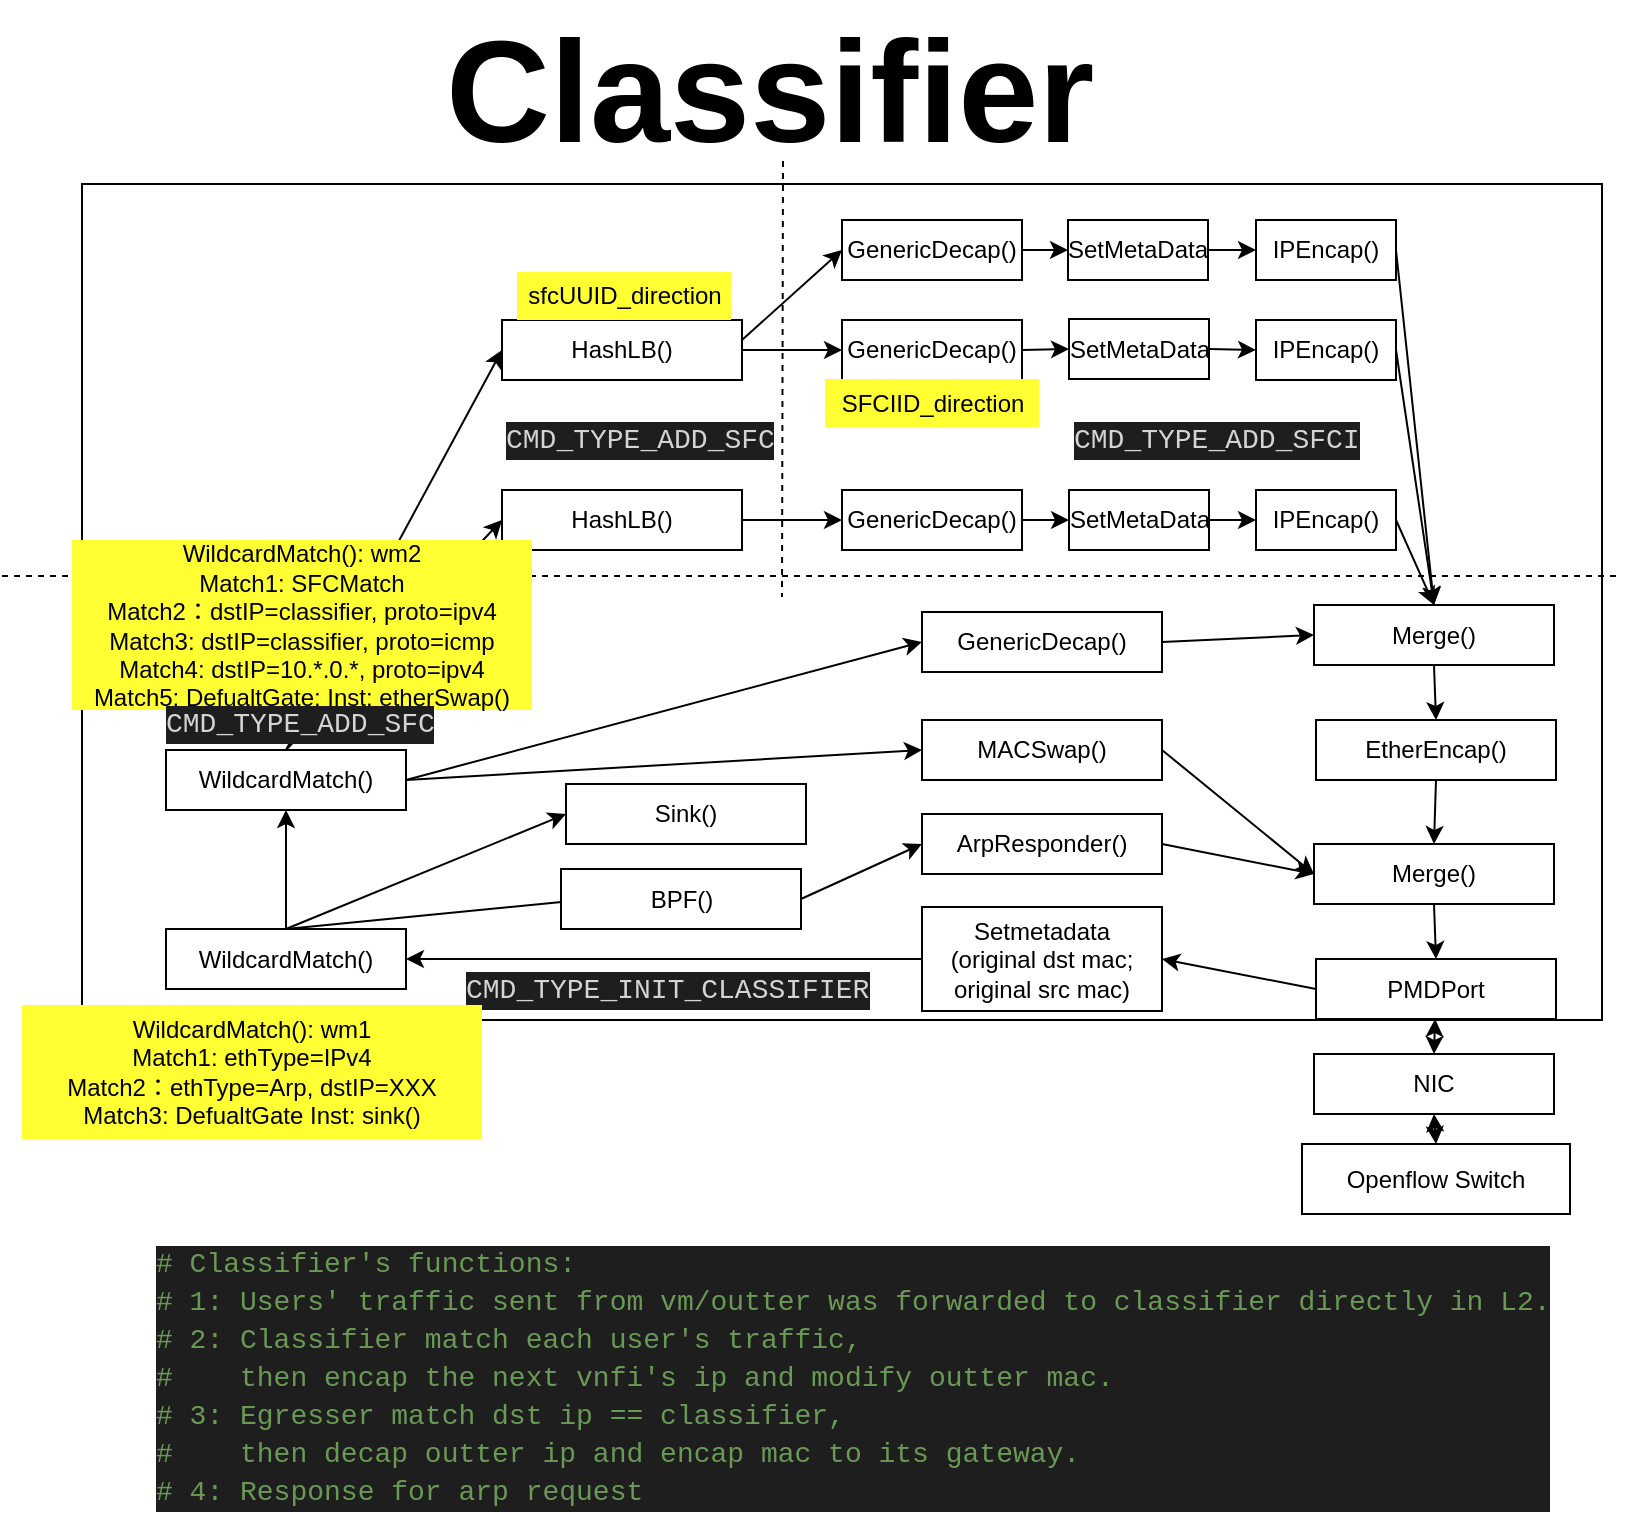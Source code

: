 <mxfile version="10.9.5" type="device"><diagram name="页-1" id="页-1"><mxGraphModel dx="259" dy="848" grid="1" gridSize="10" guides="1" tooltips="1" connect="1" arrows="1" fold="1" page="1" pageScale="1" pageWidth="827" pageHeight="1169" math="0" shadow="0"><root><mxCell id="0"/><mxCell id="1" parent="0"/><mxCell id="xbQShqGJ_ae4azPiM4kQ-2" value="" style="rounded=0;whiteSpace=wrap;html=1;" parent="1" vertex="1"><mxGeometry x="880" y="172" width="760" height="418" as="geometry"/></mxCell><mxCell id="xbQShqGJ_ae4azPiM4kQ-3" value="PMDPort" style="rounded=0;whiteSpace=wrap;html=1;" parent="1" vertex="1"><mxGeometry x="1497" y="559.5" width="120" height="30" as="geometry"/></mxCell><mxCell id="xbQShqGJ_ae4azPiM4kQ-8" value="Merge()" style="rounded=0;whiteSpace=wrap;html=1;" parent="1" vertex="1"><mxGeometry x="1496" y="502" width="120" height="30" as="geometry"/></mxCell><mxCell id="xbQShqGJ_ae4azPiM4kQ-9" value="" style="endArrow=classic;html=1;exitX=0.5;exitY=1;exitDx=0;exitDy=0;entryX=0.5;entryY=0;entryDx=0;entryDy=0;" parent="1" source="xbQShqGJ_ae4azPiM4kQ-8" target="xbQShqGJ_ae4azPiM4kQ-3" edge="1"><mxGeometry width="50" height="50" relative="1" as="geometry"><mxPoint x="1070.5" y="487.5" as="sourcePoint"/><mxPoint x="1290.5" y="367.5" as="targetPoint"/></mxGeometry></mxCell><mxCell id="MqPErqQaMQPb4wIADp1m-12" value="" style="rounded=1;orthogonalLoop=1;jettySize=auto;html=1;entryX=0;entryY=0.5;entryDx=0;entryDy=0;exitX=0.5;exitY=0;exitDx=0;exitDy=0;" parent="1" source="WzTzoTcnBK1GvFxiumAp-3" target="MqPErqQaMQPb4wIADp1m-25" edge="1"><mxGeometry relative="1" as="geometry"><mxPoint x="1053" y="381" as="sourcePoint"/></mxGeometry></mxCell><mxCell id="MqPErqQaMQPb4wIADp1m-11" value="&lt;div style=&quot;text-align: left&quot;&gt;IPEncap()&lt;br&gt;&lt;/div&gt;" style="rounded=0;whiteSpace=wrap;html=1;" parent="1" vertex="1"><mxGeometry x="1467" y="325" width="70" height="30" as="geometry"/></mxCell><mxCell id="xbQShqGJ_ae4azPiM4kQ-19" value="" style="endArrow=classic;startArrow=classic;html=1;exitX=0.5;exitY=0;exitDx=0;exitDy=0;" parent="1" source="xbQShqGJ_ae4azPiM4kQ-24" target="xbQShqGJ_ae4azPiM4kQ-3" edge="1"><mxGeometry width="50" height="50" relative="1" as="geometry"><mxPoint x="1288" y="672" as="sourcePoint"/><mxPoint x="1328" y="712" as="targetPoint"/></mxGeometry></mxCell><mxCell id="xbQShqGJ_ae4azPiM4kQ-24" value="NIC" style="rounded=0;whiteSpace=wrap;html=1;" parent="1" vertex="1"><mxGeometry x="1496" y="607" width="120" height="30" as="geometry"/></mxCell><mxCell id="xbQShqGJ_ae4azPiM4kQ-46" value="Openflow Switch" style="rounded=0;whiteSpace=wrap;html=1;" parent="1" vertex="1"><mxGeometry x="1490" y="652" width="134" height="35" as="geometry"/></mxCell><mxCell id="xbQShqGJ_ae4azPiM4kQ-47" value="" style="endArrow=classic;startArrow=classic;html=1;entryX=0.5;entryY=0;entryDx=0;entryDy=0;exitX=0.5;exitY=1;exitDx=0;exitDy=0;" parent="1" source="xbQShqGJ_ae4azPiM4kQ-24" target="xbQShqGJ_ae4azPiM4kQ-46" edge="1"><mxGeometry width="50" height="50" relative="1" as="geometry"><mxPoint x="1357.5" y="633.5" as="sourcePoint"/><mxPoint x="1292.185" y="580" as="targetPoint"/></mxGeometry></mxCell><mxCell id="WzTzoTcnBK1GvFxiumAp-9" value="" style="endArrow=classic;html=1;entryX=1;entryY=0.5;entryDx=0;entryDy=0;exitX=0;exitY=0.5;exitDx=0;exitDy=0;" parent="1" source="xbQShqGJ_ae4azPiM4kQ-3" target="eaVA7gbAcbVPM9aS8gXA-2" edge="1"><mxGeometry width="50" height="50" relative="1" as="geometry"><mxPoint x="1039" y="425.5" as="sourcePoint"/><mxPoint x="1420" y="545" as="targetPoint"/></mxGeometry></mxCell><mxCell id="WzTzoTcnBK1GvFxiumAp-11" value="ArpResponder()" style="rounded=0;whiteSpace=wrap;html=1;" parent="1" vertex="1"><mxGeometry x="1300" y="487" width="120" height="30" as="geometry"/></mxCell><mxCell id="WzTzoTcnBK1GvFxiumAp-12" value="" style="endArrow=classic;html=1;exitX=0.5;exitY=0;exitDx=0;exitDy=0;" parent="1" source="eaVA7gbAcbVPM9aS8gXA-4" edge="1"><mxGeometry width="50" height="50" relative="1" as="geometry"><mxPoint x="992" y="483.5" as="sourcePoint"/><mxPoint x="1130" y="530" as="targetPoint"/></mxGeometry></mxCell><mxCell id="WzTzoTcnBK1GvFxiumAp-25" value="" style="endArrow=classic;html=1;exitX=1;exitY=0.5;exitDx=0;exitDy=0;entryX=0;entryY=0.5;entryDx=0;entryDy=0;" parent="1" source="4ashn5n-ykzuis5EDAIw-9" target="xbQShqGJ_ae4azPiM4kQ-8" edge="1"><mxGeometry width="50" height="50" relative="1" as="geometry"><mxPoint x="982" y="354" as="sourcePoint"/><mxPoint x="961" y="127.5" as="targetPoint"/></mxGeometry></mxCell><mxCell id="7NcUU4QF5oZ-_NwRikhZ-2" value="" style="endArrow=classic;html=1;entryX=0;entryY=0.5;entryDx=0;entryDy=0;exitX=1;exitY=0.5;exitDx=0;exitDy=0;" parent="1" source="WzTzoTcnBK1GvFxiumAp-11" target="xbQShqGJ_ae4azPiM4kQ-8" edge="1"><mxGeometry width="50" height="50" relative="1" as="geometry"><mxPoint x="1052" y="499" as="sourcePoint"/><mxPoint x="1078" y="470" as="targetPoint"/></mxGeometry></mxCell><mxCell id="7NcUU4QF5oZ-_NwRikhZ-3" value="GenericDecap()" style="rounded=0;whiteSpace=wrap;html=1;" parent="1" vertex="1"><mxGeometry x="1300" y="386" width="120" height="30" as="geometry"/></mxCell><mxCell id="7NcUU4QF5oZ-_NwRikhZ-4" value="" style="endArrow=classic;html=1;entryX=0;entryY=0.5;entryDx=0;entryDy=0;exitX=1;exitY=0.5;exitDx=0;exitDy=0;" parent="1" source="WzTzoTcnBK1GvFxiumAp-3" target="7NcUU4QF5oZ-_NwRikhZ-3" edge="1"><mxGeometry width="50" height="50" relative="1" as="geometry"><mxPoint x="1050" y="483" as="sourcePoint"/><mxPoint x="1110" y="485" as="targetPoint"/></mxGeometry></mxCell><mxCell id="MqPErqQaMQPb4wIADp1m-5" value="EtherEncap()" style="rounded=0;whiteSpace=wrap;html=1;" parent="1" vertex="1"><mxGeometry x="1497" y="440" width="120" height="30" as="geometry"/></mxCell><mxCell id="MqPErqQaMQPb4wIADp1m-6" value="" style="endArrow=classic;html=1;entryX=0;entryY=0.5;entryDx=0;entryDy=0;exitX=1;exitY=0.5;exitDx=0;exitDy=0;" parent="1" source="7NcUU4QF5oZ-_NwRikhZ-3" target="1i6Za20tTQywzM3n3UY5-2" edge="1"><mxGeometry width="50" height="50" relative="1" as="geometry"><mxPoint x="1052" y="499" as="sourcePoint"/><mxPoint x="1190" y="391" as="targetPoint"/></mxGeometry></mxCell><mxCell id="MqPErqQaMQPb4wIADp1m-7" value="" style="endArrow=classic;html=1;entryX=0.5;entryY=0;entryDx=0;entryDy=0;exitX=0.5;exitY=1;exitDx=0;exitDy=0;" parent="1" source="MqPErqQaMQPb4wIADp1m-5" target="xbQShqGJ_ae4azPiM4kQ-8" edge="1"><mxGeometry width="50" height="50" relative="1" as="geometry"><mxPoint x="1310" y="391" as="sourcePoint"/><mxPoint x="1370" y="391" as="targetPoint"/></mxGeometry></mxCell><mxCell id="MqPErqQaMQPb4wIADp1m-8" value="Sink()" style="rounded=0;whiteSpace=wrap;html=1;" parent="1" vertex="1"><mxGeometry x="1122" y="472" width="120" height="30" as="geometry"/></mxCell><mxCell id="MqPErqQaMQPb4wIADp1m-19" value="HashLB()" style="rounded=0;whiteSpace=wrap;html=1;" parent="1" vertex="1"><mxGeometry x="1090" y="240" width="120" height="30" as="geometry"/></mxCell><mxCell id="MqPErqQaMQPb4wIADp1m-15" value="&lt;div style=&quot;text-align: left&quot;&gt;IPEncap()&lt;br&gt;&lt;/div&gt;" style="rounded=0;whiteSpace=wrap;html=1;" parent="1" vertex="1"><mxGeometry x="1467" y="240" width="70" height="30" as="geometry"/></mxCell><mxCell id="MqPErqQaMQPb4wIADp1m-16" value="" style="rounded=1;orthogonalLoop=1;jettySize=auto;html=1;entryX=0;entryY=0.5;entryDx=0;entryDy=0;exitX=0.5;exitY=0;exitDx=0;exitDy=0;" parent="1" source="WzTzoTcnBK1GvFxiumAp-3" target="MqPErqQaMQPb4wIADp1m-19" edge="1"><mxGeometry relative="1" as="geometry"><mxPoint x="1053" y="381" as="sourcePoint"/><mxPoint x="992" y="286.5" as="targetPoint"/></mxGeometry></mxCell><mxCell id="MqPErqQaMQPb4wIADp1m-17" value="" style="rounded=1;orthogonalLoop=1;jettySize=auto;html=1;entryX=0.5;entryY=0;entryDx=0;entryDy=0;exitX=1;exitY=0.5;exitDx=0;exitDy=0;" parent="1" source="MqPErqQaMQPb4wIADp1m-11" target="1i6Za20tTQywzM3n3UY5-2" edge="1"><mxGeometry relative="1" as="geometry"><mxPoint x="1052" y="367.976" as="sourcePoint"/><mxPoint x="1180" y="345.524" as="targetPoint"/></mxGeometry></mxCell><mxCell id="MqPErqQaMQPb4wIADp1m-18" value="" style="rounded=1;orthogonalLoop=1;jettySize=auto;html=1;entryX=0.5;entryY=0;entryDx=0;entryDy=0;exitX=1;exitY=0.5;exitDx=0;exitDy=0;" parent="1" source="MqPErqQaMQPb4wIADp1m-15" target="1i6Za20tTQywzM3n3UY5-2" edge="1"><mxGeometry relative="1" as="geometry"><mxPoint x="1300" y="335" as="sourcePoint"/><mxPoint x="1567" y="440" as="targetPoint"/></mxGeometry></mxCell><mxCell id="MqPErqQaMQPb4wIADp1m-22" value="&lt;div style=&quot;text-align: left&quot;&gt;IPEncap()&lt;br&gt;&lt;/div&gt;" style="rounded=0;whiteSpace=wrap;html=1;" parent="1" vertex="1"><mxGeometry x="1467" y="190" width="70" height="30" as="geometry"/></mxCell><mxCell id="MqPErqQaMQPb4wIADp1m-23" value="" style="rounded=1;orthogonalLoop=1;jettySize=auto;html=1;entryX=0;entryY=0.5;entryDx=0;entryDy=0;" parent="1" source="4ashn5n-ykzuis5EDAIw-6" target="MqPErqQaMQPb4wIADp1m-22" edge="1"><mxGeometry relative="1" as="geometry"><mxPoint x="1210" y="250" as="sourcePoint"/><mxPoint x="1100" y="265" as="targetPoint"/></mxGeometry></mxCell><mxCell id="MqPErqQaMQPb4wIADp1m-24" value="" style="rounded=1;orthogonalLoop=1;jettySize=auto;html=1;exitX=1;exitY=0.5;exitDx=0;exitDy=0;entryX=0;entryY=0.5;entryDx=0;entryDy=0;" parent="1" source="_9mAQBurSplOw-iscjlF-9" target="4ashn5n-ykzuis5EDAIw-4" edge="1"><mxGeometry relative="1" as="geometry"><mxPoint x="1220" y="260" as="sourcePoint"/><mxPoint x="1300" y="215" as="targetPoint"/></mxGeometry></mxCell><mxCell id="MqPErqQaMQPb4wIADp1m-25" value="HashLB()" style="rounded=0;whiteSpace=wrap;html=1;" parent="1" vertex="1"><mxGeometry x="1090" y="325" width="120" height="30" as="geometry"/></mxCell><mxCell id="MqPErqQaMQPb4wIADp1m-26" value="" style="rounded=1;orthogonalLoop=1;jettySize=auto;html=1;exitX=1;exitY=0.5;exitDx=0;exitDy=0;" parent="1" source="4ashn5n-ykzuis5EDAIw-2" target="MqPErqQaMQPb4wIADp1m-11" edge="1"><mxGeometry relative="1" as="geometry"><mxPoint x="1230" y="340" as="sourcePoint"/><mxPoint x="1116" y="350" as="targetPoint"/></mxGeometry></mxCell><mxCell id="MqPErqQaMQPb4wIADp1m-27" value="" style="rounded=1;orthogonalLoop=1;jettySize=auto;html=1;entryX=0.5;entryY=0;entryDx=0;entryDy=0;exitX=1;exitY=0.5;exitDx=0;exitDy=0;" parent="1" source="MqPErqQaMQPb4wIADp1m-22" target="1i6Za20tTQywzM3n3UY5-2" edge="1"><mxGeometry relative="1" as="geometry"><mxPoint x="1420" y="272" as="sourcePoint"/><mxPoint x="1567" y="440" as="targetPoint"/></mxGeometry></mxCell><mxCell id="MqPErqQaMQPb4wIADp1m-28" value="" style="endArrow=none;dashed=1;html=1;" parent="1" edge="1"><mxGeometry width="50" height="50" relative="1" as="geometry"><mxPoint x="840" y="368" as="sourcePoint"/><mxPoint x="1650" y="368" as="targetPoint"/></mxGeometry></mxCell><mxCell id="MqPErqQaMQPb4wIADp1m-30" value="" style="endArrow=none;dashed=1;html=1;" parent="1" edge="1"><mxGeometry width="50" height="50" relative="1" as="geometry"><mxPoint x="1230.5" y="160.5" as="sourcePoint"/><mxPoint x="1230" y="378.5" as="targetPoint"/></mxGeometry></mxCell><mxCell id="CKxfg2RsrbhRUyF5owSg-2" value="&lt;div style=&quot;color: rgb(212 , 212 , 212) ; background-color: rgb(30 , 30 , 30) ; font-family: &amp;#34;consolas&amp;#34; , &amp;#34;courier new&amp;#34; , monospace ; font-size: 14px ; line-height: 19px ; white-space: pre&quot;&gt;CMD_TYPE_INIT_CLASSIFIER&lt;/div&gt;" style="text;html=1;resizable=0;points=[];autosize=1;align=left;verticalAlign=top;spacingTop=-4;" parent="1" vertex="1"><mxGeometry x="1070" y="562.5" width="200" height="20" as="geometry"/></mxCell><mxCell id="CKxfg2RsrbhRUyF5owSg-3" value="&lt;div style=&quot;color: rgb(212 , 212 , 212) ; background-color: rgb(30 , 30 , 30) ; font-family: &amp;#34;consolas&amp;#34; , &amp;#34;courier new&amp;#34; , monospace ; font-size: 14px ; line-height: 19px ; white-space: pre&quot;&gt;CMD_TYPE_ADD_SFCI&lt;/div&gt;" style="text;html=1;resizable=0;points=[];autosize=1;align=left;verticalAlign=top;spacingTop=-4;" parent="1" vertex="1"><mxGeometry x="1373.5" y="287.5" width="150" height="20" as="geometry"/></mxCell><mxCell id="CKxfg2RsrbhRUyF5owSg-5" value="&lt;b&gt;&lt;font style=&quot;font-size: 72px&quot;&gt;Classifier&lt;/font&gt;&lt;/b&gt;" style="text;html=1;resizable=0;points=[];autosize=1;align=left;verticalAlign=top;spacingTop=-4;" parent="1" vertex="1"><mxGeometry x="1060" y="80" width="340" height="40" as="geometry"/></mxCell><mxCell id="CKxfg2RsrbhRUyF5owSg-6" value="&lt;span style=&quot;text-align: left ; white-space: nowrap&quot;&gt;WildcardMatch(): wm1&lt;br&gt;&lt;/span&gt;&lt;span style=&quot;text-align: left ; white-space: nowrap&quot;&gt;Match1: ethType=IPv4&lt;/span&gt;&lt;span style=&quot;text-align: left ; white-space: nowrap&quot;&gt;&lt;br&gt;Match2：ethType=Arp, dstIP=XXX&lt;br&gt;Match3: DefualtGate Inst: sink()&lt;br&gt;&lt;/span&gt;" style="text;html=1;strokeColor=none;fillColor=#FFFF33;align=center;verticalAlign=middle;whiteSpace=wrap;rounded=0;" parent="1" vertex="1"><mxGeometry x="850" y="582.5" width="230" height="67" as="geometry"/></mxCell><mxCell id="CKxfg2RsrbhRUyF5owSg-7" value="&lt;div style=&quot;color: rgb(212 , 212 , 212) ; background-color: rgb(30 , 30 , 30) ; font-family: &amp;#34;consolas&amp;#34; , &amp;#34;courier new&amp;#34; , monospace ; font-size: 14px ; line-height: 19px ; white-space: pre&quot;&gt;CMD_TYPE_ADD_SFC&lt;/div&gt;" style="text;html=1;resizable=0;points=[];autosize=1;align=left;verticalAlign=top;spacingTop=-4;" parent="1" vertex="1"><mxGeometry x="1090" y="287.5" width="140" height="20" as="geometry"/></mxCell><mxCell id="CKxfg2RsrbhRUyF5owSg-8" value="&lt;span style=&quot;text-align: left ; white-space: nowrap&quot;&gt;sfcUUID_direction&lt;br&gt;&lt;/span&gt;" style="text;html=1;strokeColor=none;fillColor=#FFFF33;align=center;verticalAlign=middle;whiteSpace=wrap;rounded=0;" parent="1" vertex="1"><mxGeometry x="1097.5" y="216" width="107" height="24" as="geometry"/></mxCell><mxCell id="_9mAQBurSplOw-iscjlF-7" value="GenericDecap()" style="rounded=0;whiteSpace=wrap;html=1;" parent="1" vertex="1"><mxGeometry x="1260" y="325" width="90" height="30" as="geometry"/></mxCell><mxCell id="_9mAQBurSplOw-iscjlF-8" value="" style="rounded=1;orthogonalLoop=1;jettySize=auto;html=1;exitX=1;exitY=0.5;exitDx=0;exitDy=0;" parent="1" source="MqPErqQaMQPb4wIADp1m-25" target="_9mAQBurSplOw-iscjlF-7" edge="1"><mxGeometry relative="1" as="geometry"><mxPoint x="1210" y="340" as="sourcePoint"/><mxPoint x="1390" y="340" as="targetPoint"/></mxGeometry></mxCell><mxCell id="_9mAQBurSplOw-iscjlF-9" value="GenericDecap()" style="rounded=0;whiteSpace=wrap;html=1;" parent="1" vertex="1"><mxGeometry x="1260" y="240" width="90" height="30" as="geometry"/></mxCell><mxCell id="_9mAQBurSplOw-iscjlF-10" value="GenericDecap()" style="rounded=0;whiteSpace=wrap;html=1;" parent="1" vertex="1"><mxGeometry x="1260" y="190" width="90" height="30" as="geometry"/></mxCell><mxCell id="_9mAQBurSplOw-iscjlF-11" value="" style="rounded=1;orthogonalLoop=1;jettySize=auto;html=1;entryX=0;entryY=0.5;entryDx=0;entryDy=0;" parent="1" target="_9mAQBurSplOw-iscjlF-10" edge="1"><mxGeometry relative="1" as="geometry"><mxPoint x="1210" y="250" as="sourcePoint"/><mxPoint x="1400" y="205" as="targetPoint"/></mxGeometry></mxCell><mxCell id="_9mAQBurSplOw-iscjlF-12" value="" style="rounded=1;orthogonalLoop=1;jettySize=auto;html=1;exitX=1;exitY=0.5;exitDx=0;exitDy=0;" parent="1" source="MqPErqQaMQPb4wIADp1m-19" target="_9mAQBurSplOw-iscjlF-9" edge="1"><mxGeometry relative="1" as="geometry"><mxPoint x="1220" y="265" as="sourcePoint"/><mxPoint x="1410" y="264.62" as="targetPoint"/></mxGeometry></mxCell><mxCell id="_9mAQBurSplOw-iscjlF-14" value="" style="endArrow=classic;html=1;entryX=1;entryY=0.5;entryDx=0;entryDy=0;exitX=0;exitY=0.5;exitDx=0;exitDy=0;" parent="1" source="eaVA7gbAcbVPM9aS8gXA-2" target="eaVA7gbAcbVPM9aS8gXA-4" edge="1"><mxGeometry width="50" height="50" relative="1" as="geometry"><mxPoint x="1507" y="625" as="sourcePoint"/><mxPoint x="1350" y="585" as="targetPoint"/></mxGeometry></mxCell><mxCell id="eaVA7gbAcbVPM9aS8gXA-2" value="Setmetadata&lt;br&gt;(original dst mac;&lt;br&gt;original src mac)" style="rounded=0;whiteSpace=wrap;html=1;" parent="1" vertex="1"><mxGeometry x="1300" y="533.5" width="120" height="52" as="geometry"/></mxCell><mxCell id="eaVA7gbAcbVPM9aS8gXA-4" value="&lt;span style=&quot;text-align: left ; white-space: nowrap&quot;&gt;WildcardMatch()&lt;/span&gt;" style="rounded=0;whiteSpace=wrap;html=1;" parent="1" vertex="1"><mxGeometry x="922" y="544.5" width="120" height="30" as="geometry"/></mxCell><mxCell id="eaVA7gbAcbVPM9aS8gXA-5" value="" style="endArrow=classic;html=1;entryX=0.5;entryY=1;entryDx=0;entryDy=0;exitX=0.5;exitY=0;exitDx=0;exitDy=0;" parent="1" source="eaVA7gbAcbVPM9aS8gXA-4" target="WzTzoTcnBK1GvFxiumAp-3" edge="1"><mxGeometry width="50" height="50" relative="1" as="geometry"><mxPoint x="1022" y="540" as="sourcePoint"/><mxPoint x="1310" y="480" as="targetPoint"/></mxGeometry></mxCell><mxCell id="eaVA7gbAcbVPM9aS8gXA-6" value="" style="endArrow=classic;html=1;entryX=0;entryY=0.5;entryDx=0;entryDy=0;exitX=0.5;exitY=0;exitDx=0;exitDy=0;" parent="1" source="eaVA7gbAcbVPM9aS8gXA-4" target="MqPErqQaMQPb4wIADp1m-8" edge="1"><mxGeometry width="50" height="50" relative="1" as="geometry"><mxPoint x="992" y="540" as="sourcePoint"/><mxPoint x="992" y="495" as="targetPoint"/></mxGeometry></mxCell><mxCell id="eaVA7gbAcbVPM9aS8gXA-7" value="&lt;span style=&quot;text-align: left ; white-space: nowrap&quot;&gt;WildcardMatch(): wm2&lt;br&gt;&lt;/span&gt;&lt;span style=&quot;text-align: left ; white-space: nowrap&quot;&gt;Match1: SFCMatch&lt;/span&gt;&lt;span style=&quot;text-align: left ; white-space: nowrap&quot;&gt;&lt;br&gt;Match2：dstIP=classifier, proto=ipv4&lt;br&gt;Match3: dstIP=classifier, proto=icmp&lt;br&gt;Match4: dstIP=10.*.0.*, proto=ipv4&lt;br&gt;Match5: DefualtGate; Inst: etherSwap()&lt;br&gt;&lt;/span&gt;" style="text;html=1;strokeColor=none;fillColor=#FFFF33;align=center;verticalAlign=middle;whiteSpace=wrap;rounded=0;" parent="1" vertex="1"><mxGeometry x="875" y="350" width="230" height="85" as="geometry"/></mxCell><mxCell id="WzTzoTcnBK1GvFxiumAp-3" value="&lt;span style=&quot;text-align: left ; white-space: nowrap&quot;&gt;WildcardMatch()&lt;/span&gt;" style="rounded=0;whiteSpace=wrap;html=1;" parent="1" vertex="1"><mxGeometry x="922" y="455" width="120" height="30" as="geometry"/></mxCell><mxCell id="4ashn5n-ykzuis5EDAIw-2" value="&lt;div style=&quot;text-align: left&quot;&gt;SetMetaData&lt;br&gt;&lt;/div&gt;" style="rounded=0;whiteSpace=wrap;html=1;" parent="1" vertex="1"><mxGeometry x="1373.5" y="325" width="70" height="30" as="geometry"/></mxCell><mxCell id="4ashn5n-ykzuis5EDAIw-3" value="" style="rounded=1;orthogonalLoop=1;jettySize=auto;html=1;exitX=1;exitY=0.5;exitDx=0;exitDy=0;" parent="1" source="_9mAQBurSplOw-iscjlF-7" target="4ashn5n-ykzuis5EDAIw-2" edge="1"><mxGeometry relative="1" as="geometry"><mxPoint x="1350" y="340" as="sourcePoint"/><mxPoint x="1450" y="340" as="targetPoint"/></mxGeometry></mxCell><mxCell id="4ashn5n-ykzuis5EDAIw-4" value="&lt;div style=&quot;text-align: left&quot;&gt;SetMetaData&lt;br&gt;&lt;/div&gt;" style="rounded=0;whiteSpace=wrap;html=1;" parent="1" vertex="1"><mxGeometry x="1373.5" y="239.5" width="70" height="30" as="geometry"/></mxCell><mxCell id="4ashn5n-ykzuis5EDAIw-5" value="" style="rounded=1;orthogonalLoop=1;jettySize=auto;html=1;exitX=1;exitY=0.5;exitDx=0;exitDy=0;entryX=0;entryY=0.5;entryDx=0;entryDy=0;" parent="1" source="4ashn5n-ykzuis5EDAIw-4" target="MqPErqQaMQPb4wIADp1m-15" edge="1"><mxGeometry relative="1" as="geometry"><mxPoint x="1360" y="265" as="sourcePoint"/><mxPoint x="1384" y="265" as="targetPoint"/></mxGeometry></mxCell><mxCell id="4ashn5n-ykzuis5EDAIw-6" value="&lt;div style=&quot;text-align: left&quot;&gt;SetMetaData&lt;br&gt;&lt;/div&gt;" style="rounded=0;whiteSpace=wrap;html=1;" parent="1" vertex="1"><mxGeometry x="1373" y="190" width="70" height="30" as="geometry"/></mxCell><mxCell id="4ashn5n-ykzuis5EDAIw-7" value="" style="rounded=1;orthogonalLoop=1;jettySize=auto;html=1;entryX=0;entryY=0.5;entryDx=0;entryDy=0;" parent="1" source="_9mAQBurSplOw-iscjlF-10" target="4ashn5n-ykzuis5EDAIw-6" edge="1"><mxGeometry relative="1" as="geometry"><mxPoint x="1350" y="205" as="sourcePoint"/><mxPoint x="1467" y="205" as="targetPoint"/></mxGeometry></mxCell><mxCell id="4ashn5n-ykzuis5EDAIw-9" value="MACSwap()" style="rounded=0;whiteSpace=wrap;html=1;" parent="1" vertex="1"><mxGeometry x="1300" y="440" width="120" height="30" as="geometry"/></mxCell><mxCell id="4ashn5n-ykzuis5EDAIw-11" value="" style="endArrow=classic;html=1;exitX=1;exitY=0.5;exitDx=0;exitDy=0;entryX=0;entryY=0.5;entryDx=0;entryDy=0;" parent="1" source="WzTzoTcnBK1GvFxiumAp-3" target="4ashn5n-ykzuis5EDAIw-9" edge="1"><mxGeometry width="50" height="50" relative="1" as="geometry"><mxPoint x="1042" y="470" as="sourcePoint"/><mxPoint x="1497" y="470" as="targetPoint"/></mxGeometry></mxCell><mxCell id="CKxfg2RsrbhRUyF5owSg-10" value="&lt;div style=&quot;color: rgb(212 , 212 , 212) ; background-color: rgb(30 , 30 , 30) ; font-family: &amp;#34;consolas&amp;#34; , &amp;#34;courier new&amp;#34; , monospace ; font-size: 14px ; line-height: 19px ; white-space: pre&quot;&gt;CMD_TYPE_ADD_SFC&lt;/div&gt;" style="text;html=1;resizable=0;points=[];autosize=1;align=left;verticalAlign=top;spacingTop=-4;" parent="1" vertex="1"><mxGeometry x="920" y="430" width="140" height="20" as="geometry"/></mxCell><mxCell id="4ashn5n-ykzuis5EDAIw-13" value="&lt;div style=&quot;color: rgb(212 , 212 , 212) ; background-color: rgb(30 , 30 , 30) ; font-family: &amp;#34;consolas&amp;#34; , &amp;#34;courier new&amp;#34; , monospace ; font-size: 14px ; line-height: 19px ; white-space: pre&quot;&gt;&lt;div&gt;&lt;span style=&quot;color: #6a9955&quot;&gt;#&amp;nbsp;Classifier's&amp;nbsp;functions:&lt;/span&gt;&lt;/div&gt;&lt;div&gt;&lt;span style=&quot;color: #6a9955&quot;&gt;#&amp;nbsp;1:&amp;nbsp;Users'&amp;nbsp;traffic&amp;nbsp;sent&amp;nbsp;from&amp;nbsp;vm/outter&amp;nbsp;was&amp;nbsp;forwarded&amp;nbsp;to&amp;nbsp;classifier&amp;nbsp;directly&amp;nbsp;in&amp;nbsp;L2.&lt;/span&gt;&lt;/div&gt;&lt;div&gt;&lt;span style=&quot;color: rgb(106 , 153 , 85)&quot;&gt;#&amp;nbsp;2:&amp;nbsp;Classifier&amp;nbsp;match&amp;nbsp;each&amp;nbsp;user's&amp;nbsp;traffic,&amp;nbsp;&lt;/span&gt;&lt;/div&gt;&lt;div&gt;&lt;span style=&quot;color: rgb(106 , 153 , 85)&quot;&gt;#    then&amp;nbsp;encap&amp;nbsp;the&amp;nbsp;next&amp;nbsp;vnfi's&amp;nbsp;ip&amp;nbsp;and&amp;nbsp;modify&amp;nbsp;outter&amp;nbsp;mac.&lt;/span&gt;&lt;/div&gt;&lt;div&gt;&lt;span style=&quot;color: rgb(106 , 153 , 85)&quot;&gt;# 3: Egresser match dst ip == classifier,&lt;/span&gt;&lt;/div&gt;&lt;div&gt;&lt;span style=&quot;color: rgb(106 , 153 , 85)&quot;&gt;#    then decap outter ip and encap mac to its gateway.&lt;/span&gt;&lt;/div&gt;&lt;div&gt;&lt;span style=&quot;color: rgb(106 , 153 , 85)&quot;&gt;# 4: Response for arp request&lt;/span&gt;&lt;/div&gt;&lt;/div&gt;" style="text;html=1;resizable=0;points=[];autosize=1;align=left;verticalAlign=top;spacingTop=-4;" parent="1" vertex="1"><mxGeometry x="914.5" y="700" width="650" height="130" as="geometry"/></mxCell><mxCell id="4ashn5n-ykzuis5EDAIw-14" value="&lt;span style=&quot;text-align: left ; white-space: nowrap&quot;&gt;SFCIID_direction&lt;br&gt;&lt;/span&gt;" style="text;html=1;strokeColor=none;fillColor=#FFFF33;align=center;verticalAlign=middle;whiteSpace=wrap;rounded=0;" parent="1" vertex="1"><mxGeometry x="1251.5" y="269.5" width="107" height="24" as="geometry"/></mxCell><mxCell id="1i6Za20tTQywzM3n3UY5-2" value="Merge()" style="rounded=0;whiteSpace=wrap;html=1;" parent="1" vertex="1"><mxGeometry x="1496" y="382.5" width="120" height="30" as="geometry"/></mxCell><mxCell id="1i6Za20tTQywzM3n3UY5-3" value="" style="endArrow=classic;html=1;entryX=0.5;entryY=0;entryDx=0;entryDy=0;exitX=0.5;exitY=1;exitDx=0;exitDy=0;" parent="1" source="1i6Za20tTQywzM3n3UY5-2" target="MqPErqQaMQPb4wIADp1m-5" edge="1"><mxGeometry width="50" height="50" relative="1" as="geometry"><mxPoint x="1566.667" y="479.833" as="sourcePoint"/><mxPoint x="1565.833" y="512.333" as="targetPoint"/></mxGeometry></mxCell><mxCell id="XhFK0USN8oy4-uuiDwe--3" value="BPF()" style="rounded=0;whiteSpace=wrap;html=1;" vertex="1" parent="1"><mxGeometry x="1119.5" y="514.5" width="120" height="30" as="geometry"/></mxCell><mxCell id="XhFK0USN8oy4-uuiDwe--4" value="" style="endArrow=classic;html=1;exitX=1;exitY=0.5;exitDx=0;exitDy=0;entryX=0;entryY=0.5;entryDx=0;entryDy=0;" edge="1" parent="1" source="XhFK0USN8oy4-uuiDwe--3" target="WzTzoTcnBK1GvFxiumAp-11"><mxGeometry width="50" height="50" relative="1" as="geometry"><mxPoint x="992" y="555" as="sourcePoint"/><mxPoint x="1140" y="540" as="targetPoint"/></mxGeometry></mxCell><mxCell id="2" value="连接线" parent="0"/></root></mxGraphModel></diagram></mxfile>